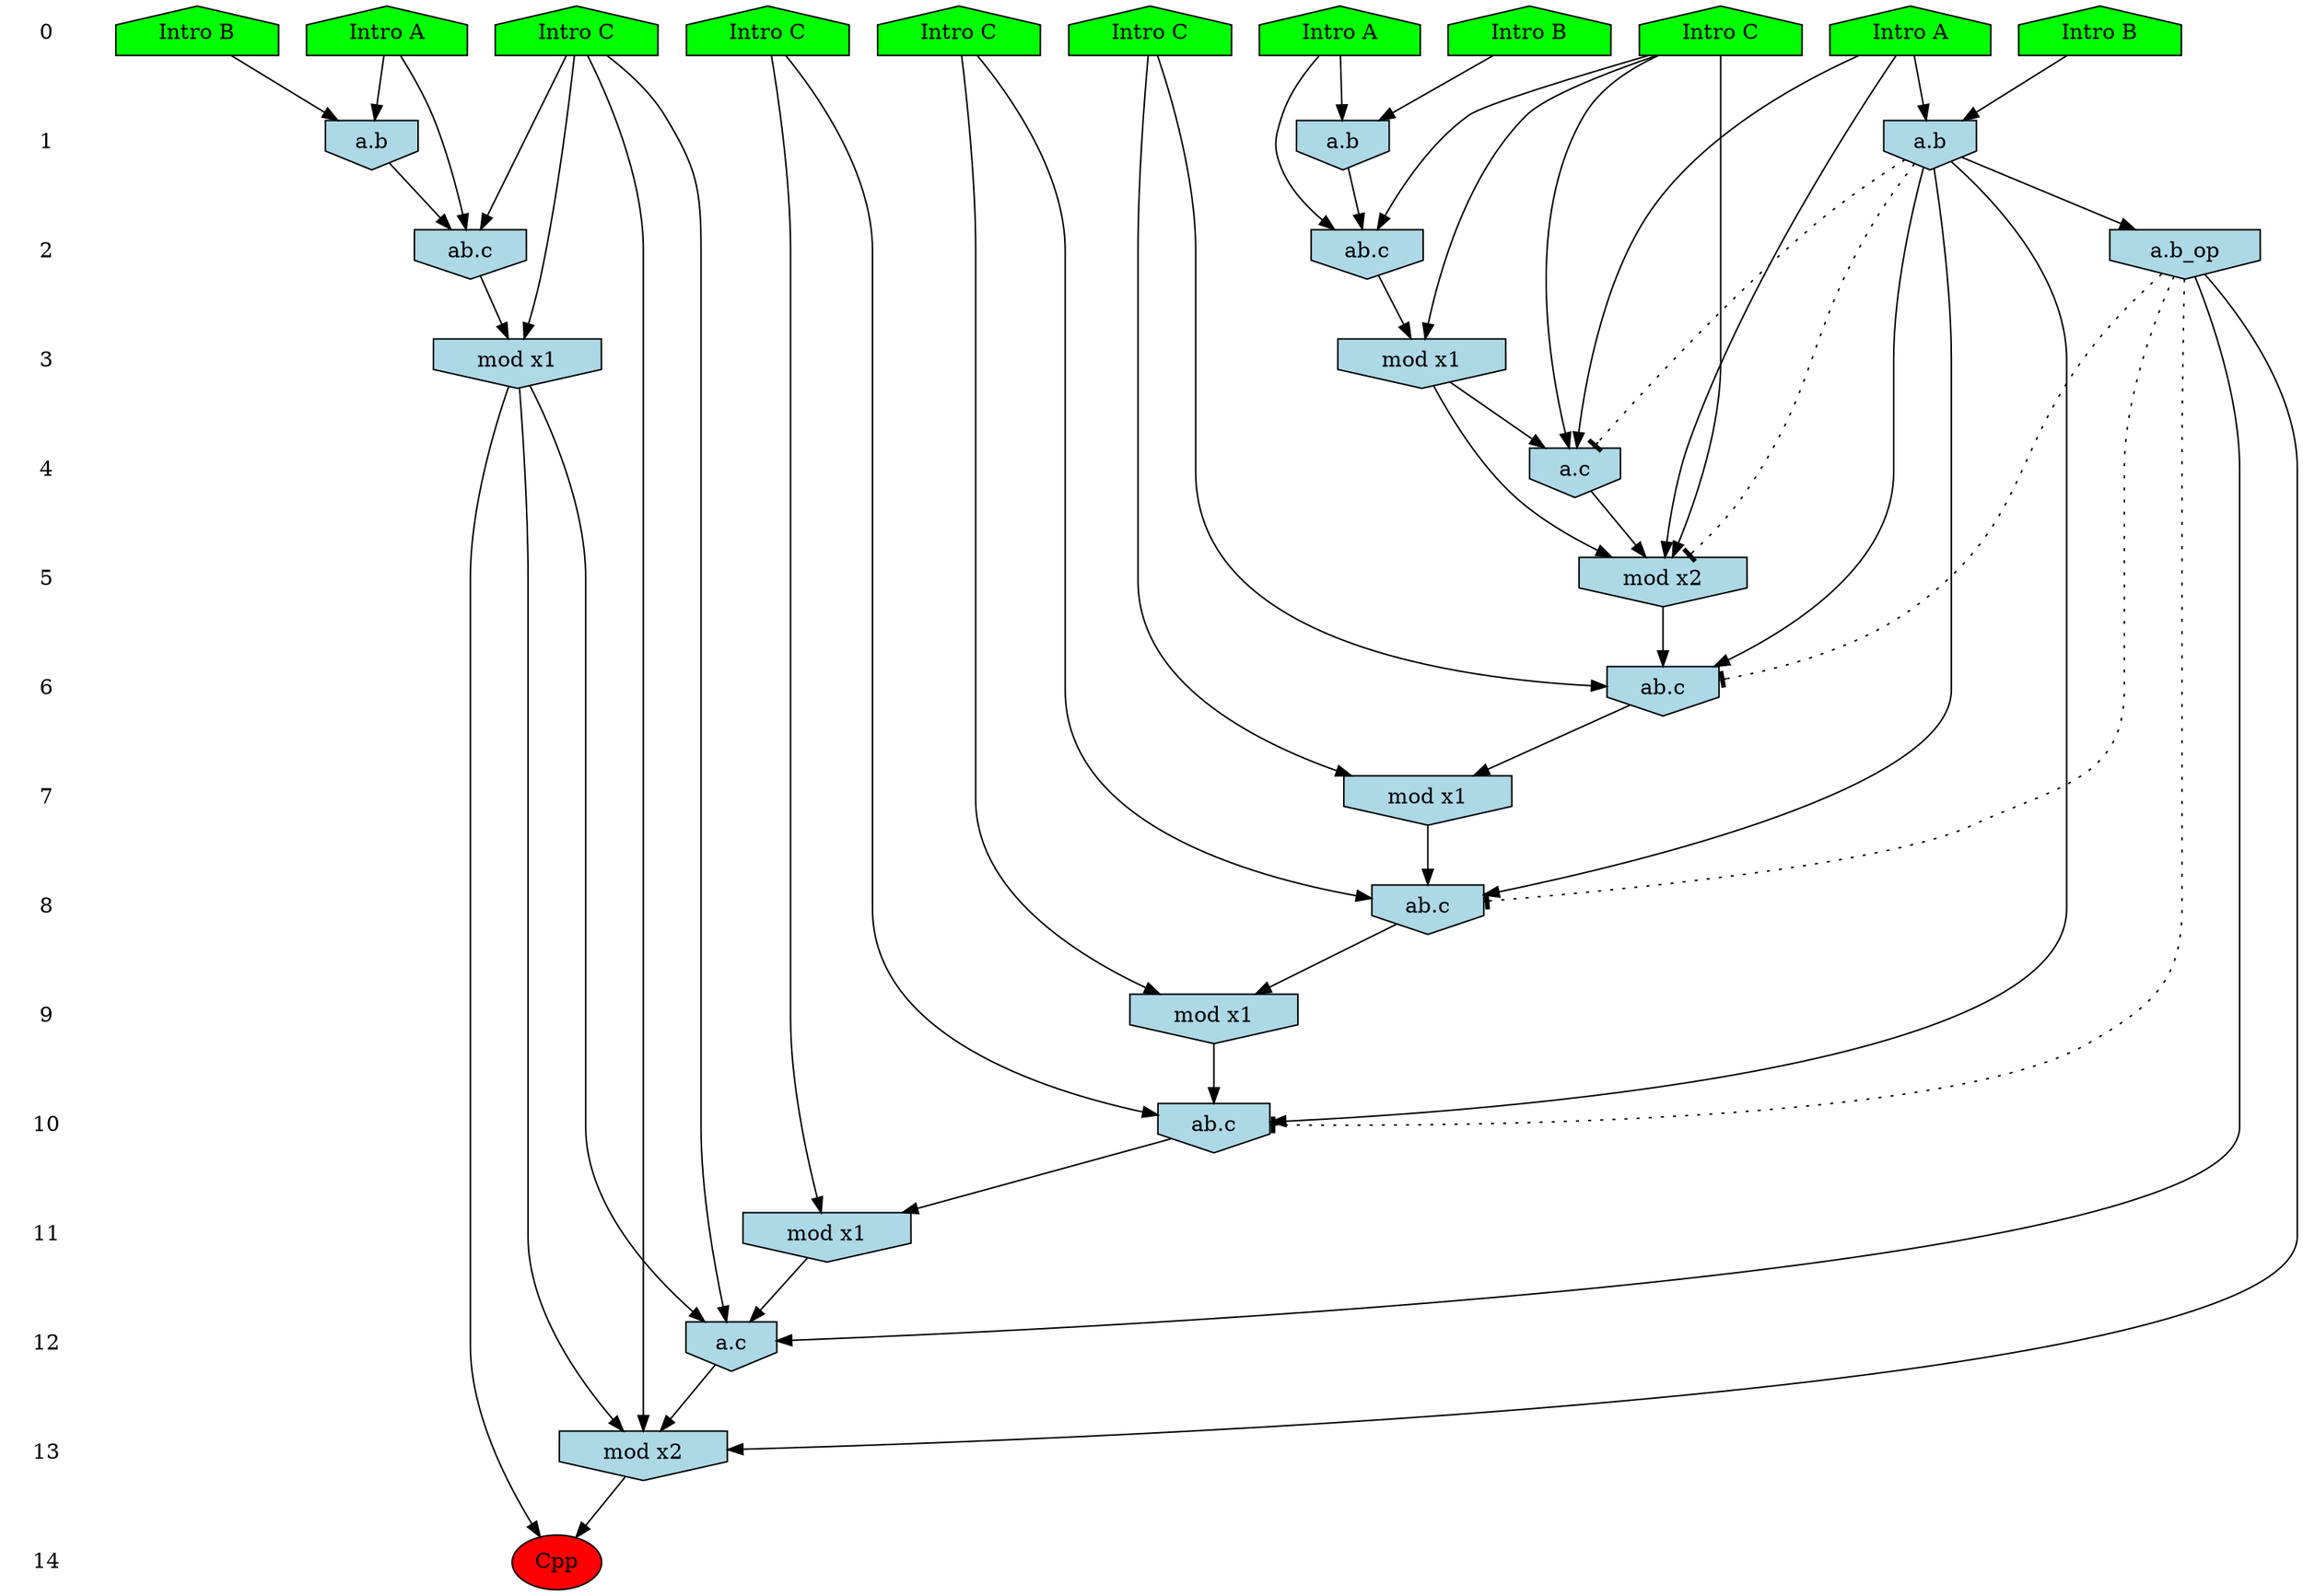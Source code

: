 /* Compression of 1 causal flows obtained in average at 2.011323E+01 t.u */
/* Compressed causal flows were: [3723] */
digraph G{
 ranksep=.5 ; 
{ rank = same ; "0" [shape=plaintext] ; node_1 [label ="Intro A", shape=house, style=filled, fillcolor=green] ;
node_2 [label ="Intro B", shape=house, style=filled, fillcolor=green] ;
node_3 [label ="Intro B", shape=house, style=filled, fillcolor=green] ;
node_4 [label ="Intro A", shape=house, style=filled, fillcolor=green] ;
node_5 [label ="Intro B", shape=house, style=filled, fillcolor=green] ;
node_6 [label ="Intro A", shape=house, style=filled, fillcolor=green] ;
node_7 [label ="Intro C", shape=house, style=filled, fillcolor=green] ;
node_8 [label ="Intro C", shape=house, style=filled, fillcolor=green] ;
node_9 [label ="Intro C", shape=house, style=filled, fillcolor=green] ;
node_10 [label ="Intro C", shape=house, style=filled, fillcolor=green] ;
node_11 [label ="Intro C", shape=house, style=filled, fillcolor=green] ;
}
{ rank = same ; "1" [shape=plaintext] ; node_12 [label="a.b", shape=invhouse, style=filled, fillcolor = lightblue] ;
node_15 [label="a.b", shape=invhouse, style=filled, fillcolor = lightblue] ;
node_20 [label="a.b", shape=invhouse, style=filled, fillcolor = lightblue] ;
}
{ rank = same ; "2" [shape=plaintext] ; node_13 [label="ab.c", shape=invhouse, style=filled, fillcolor = lightblue] ;
node_16 [label="ab.c", shape=invhouse, style=filled, fillcolor = lightblue] ;
node_26 [label="a.b_op", shape=invhouse, style=filled, fillcolor = lightblue] ;
}
{ rank = same ; "3" [shape=plaintext] ; node_14 [label="mod x1", shape=invhouse, style=filled, fillcolor = lightblue] ;
node_17 [label="mod x1", shape=invhouse, style=filled, fillcolor = lightblue] ;
}
{ rank = same ; "4" [shape=plaintext] ; node_18 [label="a.c", shape=invhouse, style=filled, fillcolor = lightblue] ;
}
{ rank = same ; "5" [shape=plaintext] ; node_19 [label="mod x2", shape=invhouse, style=filled, fillcolor = lightblue] ;
}
{ rank = same ; "6" [shape=plaintext] ; node_21 [label="ab.c", shape=invhouse, style=filled, fillcolor = lightblue] ;
}
{ rank = same ; "7" [shape=plaintext] ; node_22 [label="mod x1", shape=invhouse, style=filled, fillcolor = lightblue] ;
}
{ rank = same ; "8" [shape=plaintext] ; node_23 [label="ab.c", shape=invhouse, style=filled, fillcolor = lightblue] ;
}
{ rank = same ; "9" [shape=plaintext] ; node_24 [label="mod x1", shape=invhouse, style=filled, fillcolor = lightblue] ;
}
{ rank = same ; "10" [shape=plaintext] ; node_25 [label="ab.c", shape=invhouse, style=filled, fillcolor = lightblue] ;
}
{ rank = same ; "11" [shape=plaintext] ; node_27 [label="mod x1", shape=invhouse, style=filled, fillcolor = lightblue] ;
}
{ rank = same ; "12" [shape=plaintext] ; node_28 [label="a.c", shape=invhouse, style=filled, fillcolor = lightblue] ;
}
{ rank = same ; "13" [shape=plaintext] ; node_29 [label="mod x2", shape=invhouse, style=filled, fillcolor = lightblue] ;
}
{ rank = same ; "14" [shape=plaintext] ; node_30 [label ="Cpp", style=filled, fillcolor=red] ;
}
"0" -> "1" [style="invis"]; 
"1" -> "2" [style="invis"]; 
"2" -> "3" [style="invis"]; 
"3" -> "4" [style="invis"]; 
"4" -> "5" [style="invis"]; 
"5" -> "6" [style="invis"]; 
"6" -> "7" [style="invis"]; 
"7" -> "8" [style="invis"]; 
"8" -> "9" [style="invis"]; 
"9" -> "10" [style="invis"]; 
"10" -> "11" [style="invis"]; 
"11" -> "12" [style="invis"]; 
"12" -> "13" [style="invis"]; 
"13" -> "14" [style="invis"]; 
node_2 -> node_12
node_6 -> node_12
node_6 -> node_13
node_8 -> node_13
node_12 -> node_13
node_8 -> node_14
node_13 -> node_14
node_1 -> node_15
node_5 -> node_15
node_1 -> node_16
node_7 -> node_16
node_15 -> node_16
node_7 -> node_17
node_16 -> node_17
node_4 -> node_18
node_7 -> node_18
node_17 -> node_18
node_4 -> node_19
node_7 -> node_19
node_17 -> node_19
node_18 -> node_19
node_3 -> node_20
node_4 -> node_20
node_10 -> node_21
node_19 -> node_21
node_20 -> node_21
node_10 -> node_22
node_21 -> node_22
node_9 -> node_23
node_20 -> node_23
node_22 -> node_23
node_9 -> node_24
node_23 -> node_24
node_11 -> node_25
node_20 -> node_25
node_24 -> node_25
node_20 -> node_26
node_11 -> node_27
node_25 -> node_27
node_8 -> node_28
node_14 -> node_28
node_26 -> node_28
node_27 -> node_28
node_8 -> node_29
node_14 -> node_29
node_26 -> node_29
node_28 -> node_29
node_14 -> node_30
node_29 -> node_30
node_20 -> node_19 [style=dotted, arrowhead = tee] 
node_20 -> node_18 [style=dotted, arrowhead = tee] 
node_26 -> node_25 [style=dotted, arrowhead = tee] 
node_26 -> node_23 [style=dotted, arrowhead = tee] 
node_26 -> node_21 [style=dotted, arrowhead = tee] 
}
/*
 Dot generation time: 0.001037
*/